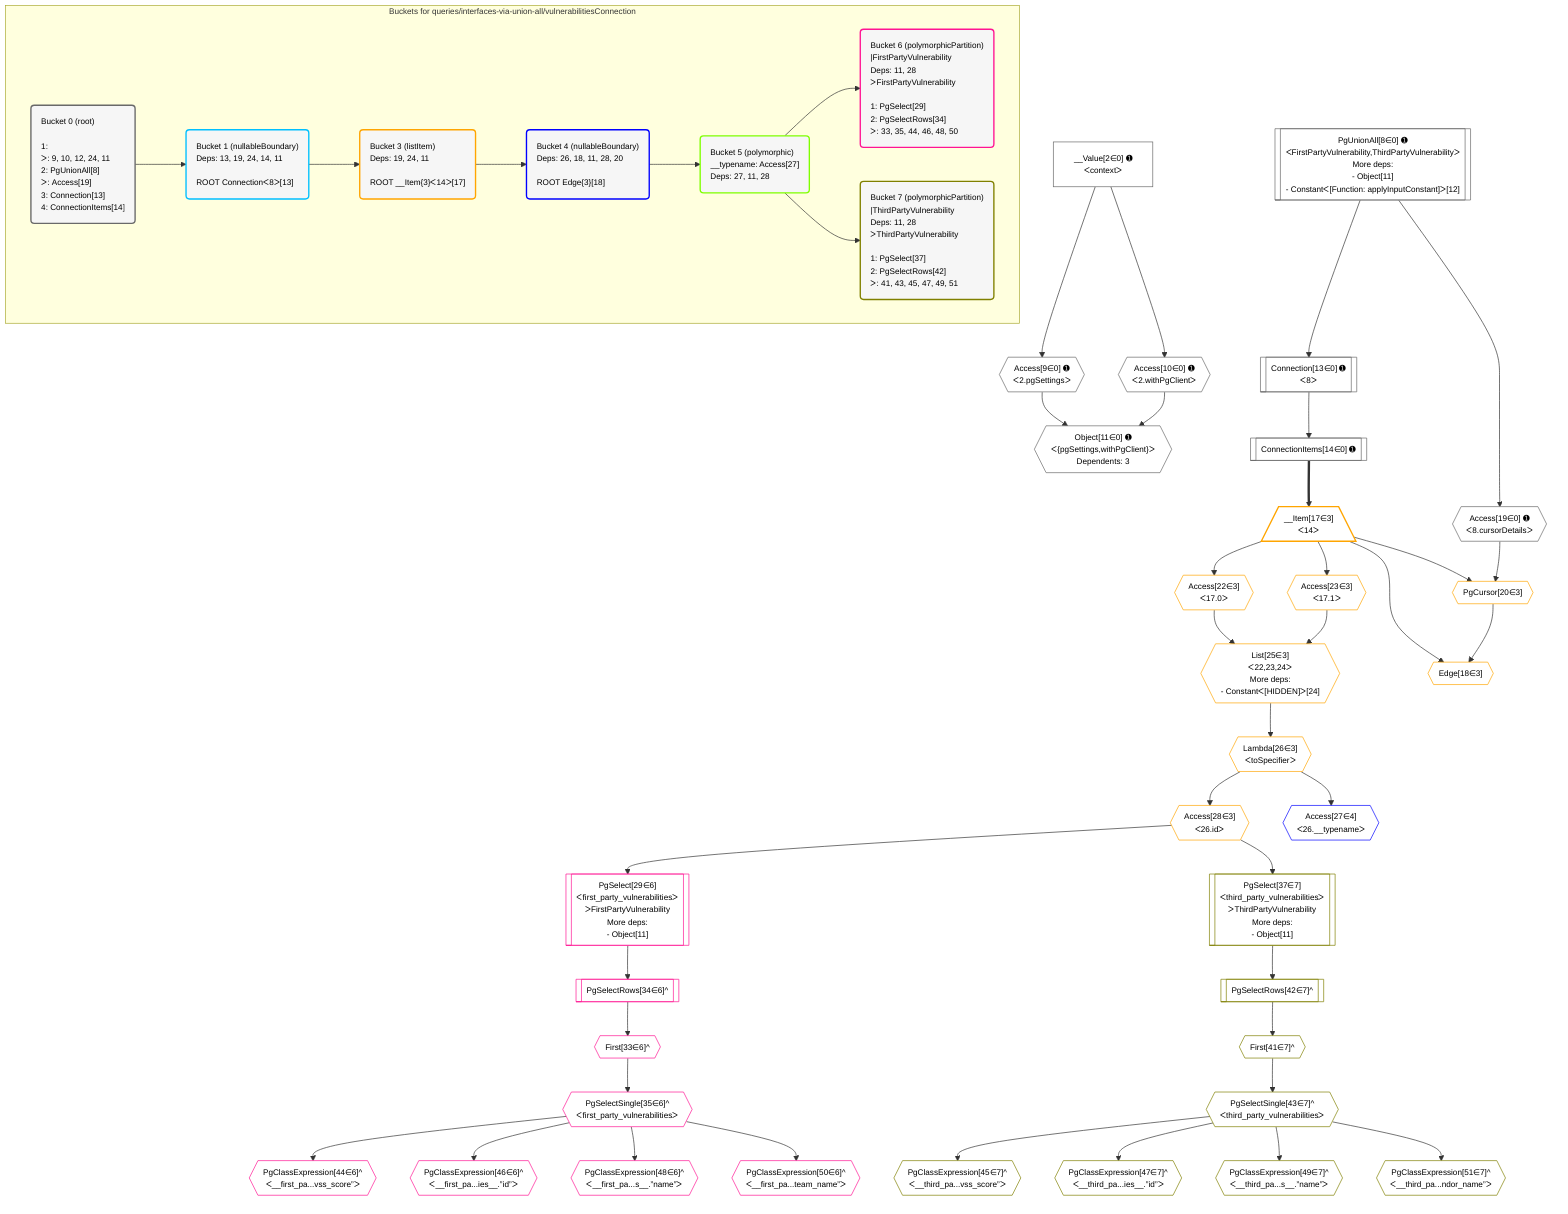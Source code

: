 %%{init: {'themeVariables': { 'fontSize': '12px'}}}%%
graph TD
    classDef path fill:#eee,stroke:#000,color:#000
    classDef plan fill:#fff,stroke-width:1px,color:#000
    classDef itemplan fill:#fff,stroke-width:2px,color:#000
    classDef unbatchedplan fill:#dff,stroke-width:1px,color:#000
    classDef sideeffectplan fill:#fcc,stroke-width:2px,color:#000
    classDef bucket fill:#f6f6f6,color:#000,stroke-width:2px,text-align:left

    subgraph "Buckets for queries/interfaces-via-union-all/vulnerabilitiesConnection"
    Bucket0("Bucket 0 (root)<br /><br />1: <br />ᐳ: 9, 10, 12, 24, 11<br />2: PgUnionAll[8]<br />ᐳ: Access[19]<br />3: Connection[13]<br />4: ConnectionItems[14]"):::bucket
    Bucket1("Bucket 1 (nullableBoundary)<br />Deps: 13, 19, 24, 14, 11<br /><br />ROOT Connectionᐸ8ᐳ[13]"):::bucket
    Bucket3("Bucket 3 (listItem)<br />Deps: 19, 24, 11<br /><br />ROOT __Item{3}ᐸ14ᐳ[17]"):::bucket
    Bucket4("Bucket 4 (nullableBoundary)<br />Deps: 26, 18, 11, 28, 20<br /><br />ROOT Edge{3}[18]"):::bucket
    Bucket5("Bucket 5 (polymorphic)<br />__typename: Access[27]<br />Deps: 27, 11, 28"):::bucket
    Bucket6("Bucket 6 (polymorphicPartition)<br />|FirstPartyVulnerability<br />Deps: 11, 28<br />ᐳFirstPartyVulnerability<br /><br />1: PgSelect[29]<br />2: PgSelectRows[34]<br />ᐳ: 33, 35, 44, 46, 48, 50"):::bucket
    Bucket7("Bucket 7 (polymorphicPartition)<br />|ThirdPartyVulnerability<br />Deps: 11, 28<br />ᐳThirdPartyVulnerability<br /><br />1: PgSelect[37]<br />2: PgSelectRows[42]<br />ᐳ: 41, 43, 45, 47, 49, 51"):::bucket
    end
    Bucket0 --> Bucket1
    Bucket1 --> Bucket3
    Bucket3 --> Bucket4
    Bucket4 --> Bucket5
    Bucket5 --> Bucket6 & Bucket7

    %% plan dependencies
    PgUnionAll8[["PgUnionAll[8∈0] ➊<br />ᐸFirstPartyVulnerability,ThirdPartyVulnerabilityᐳ<br />More deps:<br />- Object[11]<br />- Constantᐸ[Function: applyInputConstant]ᐳ[12]"]]:::plan
    Object11{{"Object[11∈0] ➊<br />ᐸ{pgSettings,withPgClient}ᐳ<br />Dependents: 3"}}:::plan
    Access9{{"Access[9∈0] ➊<br />ᐸ2.pgSettingsᐳ"}}:::plan
    Access10{{"Access[10∈0] ➊<br />ᐸ2.withPgClientᐳ"}}:::plan
    Access9 & Access10 --> Object11
    __Value2["__Value[2∈0] ➊<br />ᐸcontextᐳ"]:::plan
    __Value2 --> Access9
    __Value2 --> Access10
    Connection13[["Connection[13∈0] ➊<br />ᐸ8ᐳ"]]:::plan
    PgUnionAll8 --> Connection13
    ConnectionItems14[["ConnectionItems[14∈0] ➊"]]:::plan
    Connection13 --> ConnectionItems14
    Access19{{"Access[19∈0] ➊<br />ᐸ8.cursorDetailsᐳ"}}:::plan
    PgUnionAll8 --> Access19
    List25{{"List[25∈3]<br />ᐸ22,23,24ᐳ<br />More deps:<br />- Constantᐸ[HIDDEN]ᐳ[24]"}}:::plan
    Access22{{"Access[22∈3]<br />ᐸ17.0ᐳ"}}:::plan
    Access23{{"Access[23∈3]<br />ᐸ17.1ᐳ"}}:::plan
    Access22 & Access23 --> List25
    Edge18{{"Edge[18∈3]"}}:::plan
    __Item17[/"__Item[17∈3]<br />ᐸ14ᐳ"\]:::itemplan
    PgCursor20{{"PgCursor[20∈3]"}}:::plan
    __Item17 & PgCursor20 --> Edge18
    __Item17 & Access19 --> PgCursor20
    ConnectionItems14 ==> __Item17
    __Item17 --> Access22
    __Item17 --> Access23
    Lambda26{{"Lambda[26∈3]<br />ᐸtoSpecifierᐳ"}}:::plan
    List25 --> Lambda26
    Access28{{"Access[28∈3]<br />ᐸ26.idᐳ"}}:::plan
    Lambda26 --> Access28
    Access27{{"Access[27∈4]<br />ᐸ26.__typenameᐳ"}}:::plan
    Lambda26 --> Access27
    PgSelect29[["PgSelect[29∈6]<br />ᐸfirst_party_vulnerabilitiesᐳ<br />ᐳFirstPartyVulnerability<br />More deps:<br />- Object[11]"]]:::plan
    Access28 --> PgSelect29
    First33{{"First[33∈6]^"}}:::plan
    PgSelectRows34[["PgSelectRows[34∈6]^"]]:::plan
    PgSelectRows34 --> First33
    PgSelect29 --> PgSelectRows34
    PgSelectSingle35{{"PgSelectSingle[35∈6]^<br />ᐸfirst_party_vulnerabilitiesᐳ"}}:::plan
    First33 --> PgSelectSingle35
    PgClassExpression44{{"PgClassExpression[44∈6]^<br />ᐸ__first_pa...vss_score”ᐳ"}}:::plan
    PgSelectSingle35 --> PgClassExpression44
    PgClassExpression46{{"PgClassExpression[46∈6]^<br />ᐸ__first_pa...ies__.”id”ᐳ"}}:::plan
    PgSelectSingle35 --> PgClassExpression46
    PgClassExpression48{{"PgClassExpression[48∈6]^<br />ᐸ__first_pa...s__.”name”ᐳ"}}:::plan
    PgSelectSingle35 --> PgClassExpression48
    PgClassExpression50{{"PgClassExpression[50∈6]^<br />ᐸ__first_pa...team_name”ᐳ"}}:::plan
    PgSelectSingle35 --> PgClassExpression50
    PgSelect37[["PgSelect[37∈7]<br />ᐸthird_party_vulnerabilitiesᐳ<br />ᐳThirdPartyVulnerability<br />More deps:<br />- Object[11]"]]:::plan
    Access28 --> PgSelect37
    First41{{"First[41∈7]^"}}:::plan
    PgSelectRows42[["PgSelectRows[42∈7]^"]]:::plan
    PgSelectRows42 --> First41
    PgSelect37 --> PgSelectRows42
    PgSelectSingle43{{"PgSelectSingle[43∈7]^<br />ᐸthird_party_vulnerabilitiesᐳ"}}:::plan
    First41 --> PgSelectSingle43
    PgClassExpression45{{"PgClassExpression[45∈7]^<br />ᐸ__third_pa...vss_score”ᐳ"}}:::plan
    PgSelectSingle43 --> PgClassExpression45
    PgClassExpression47{{"PgClassExpression[47∈7]^<br />ᐸ__third_pa...ies__.”id”ᐳ"}}:::plan
    PgSelectSingle43 --> PgClassExpression47
    PgClassExpression49{{"PgClassExpression[49∈7]^<br />ᐸ__third_pa...s__.”name”ᐳ"}}:::plan
    PgSelectSingle43 --> PgClassExpression49
    PgClassExpression51{{"PgClassExpression[51∈7]^<br />ᐸ__third_pa...ndor_name”ᐳ"}}:::plan
    PgSelectSingle43 --> PgClassExpression51

    %% define steps
    classDef bucket0 stroke:#696969
    class Bucket0,__Value2,PgUnionAll8,Access9,Access10,Object11,Connection13,ConnectionItems14,Access19 bucket0
    classDef bucket1 stroke:#00bfff
    class Bucket1 bucket1
    classDef bucket3 stroke:#ffa500
    class Bucket3,__Item17,Edge18,PgCursor20,Access22,Access23,List25,Lambda26,Access28 bucket3
    classDef bucket4 stroke:#0000ff
    class Bucket4,Access27 bucket4
    classDef bucket5 stroke:#7fff00
    class Bucket5 bucket5
    classDef bucket6 stroke:#ff1493
    class Bucket6,PgSelect29,First33,PgSelectRows34,PgSelectSingle35,PgClassExpression44,PgClassExpression46,PgClassExpression48,PgClassExpression50 bucket6
    classDef bucket7 stroke:#808000
    class Bucket7,PgSelect37,First41,PgSelectRows42,PgSelectSingle43,PgClassExpression45,PgClassExpression47,PgClassExpression49,PgClassExpression51 bucket7